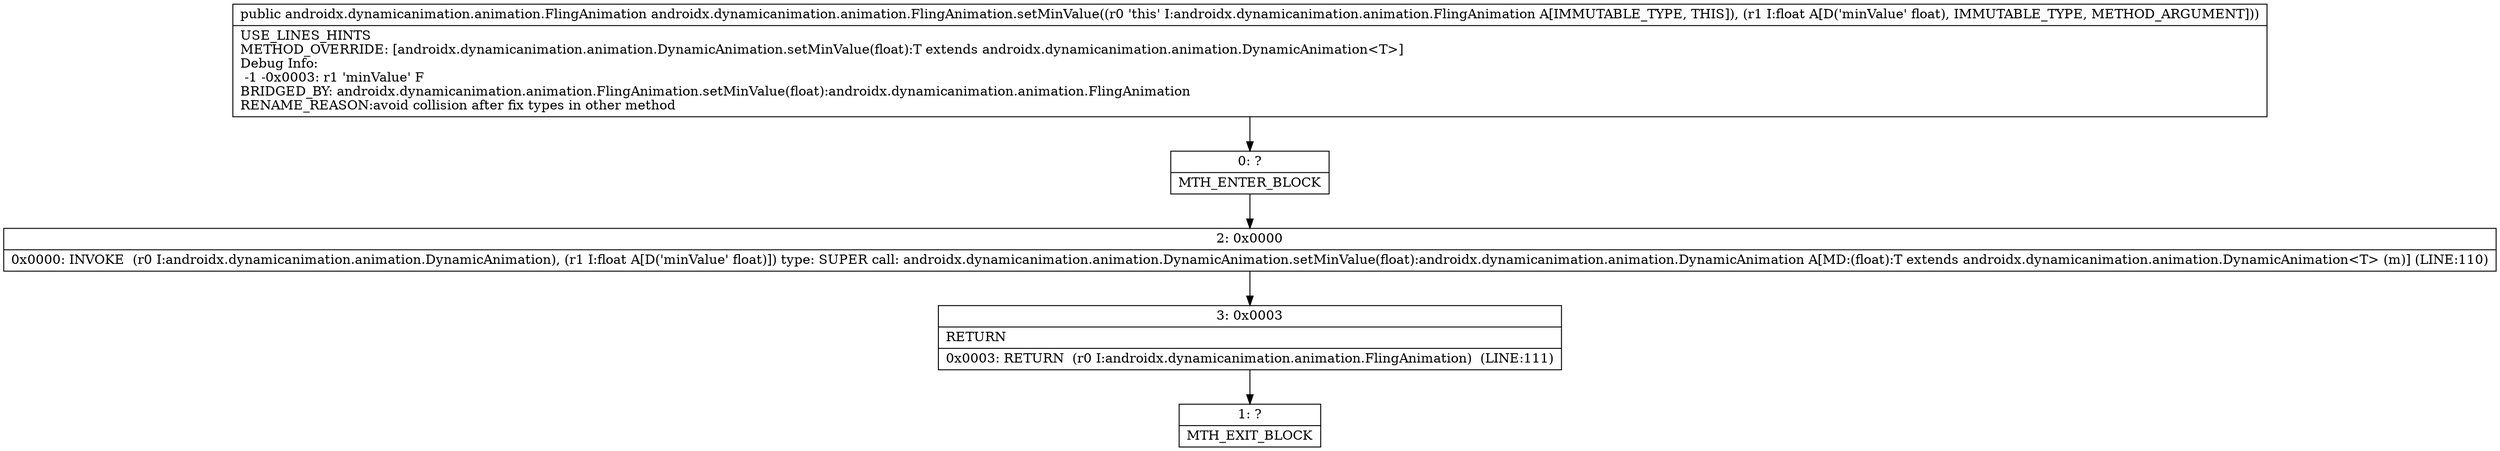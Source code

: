 digraph "CFG forandroidx.dynamicanimation.animation.FlingAnimation.setMinValue(F)Landroidx\/dynamicanimation\/animation\/FlingAnimation;" {
Node_0 [shape=record,label="{0\:\ ?|MTH_ENTER_BLOCK\l}"];
Node_2 [shape=record,label="{2\:\ 0x0000|0x0000: INVOKE  (r0 I:androidx.dynamicanimation.animation.DynamicAnimation), (r1 I:float A[D('minValue' float)]) type: SUPER call: androidx.dynamicanimation.animation.DynamicAnimation.setMinValue(float):androidx.dynamicanimation.animation.DynamicAnimation A[MD:(float):T extends androidx.dynamicanimation.animation.DynamicAnimation\<T\> (m)] (LINE:110)\l}"];
Node_3 [shape=record,label="{3\:\ 0x0003|RETURN\l|0x0003: RETURN  (r0 I:androidx.dynamicanimation.animation.FlingAnimation)  (LINE:111)\l}"];
Node_1 [shape=record,label="{1\:\ ?|MTH_EXIT_BLOCK\l}"];
MethodNode[shape=record,label="{public androidx.dynamicanimation.animation.FlingAnimation androidx.dynamicanimation.animation.FlingAnimation.setMinValue((r0 'this' I:androidx.dynamicanimation.animation.FlingAnimation A[IMMUTABLE_TYPE, THIS]), (r1 I:float A[D('minValue' float), IMMUTABLE_TYPE, METHOD_ARGUMENT]))  | USE_LINES_HINTS\lMETHOD_OVERRIDE: [androidx.dynamicanimation.animation.DynamicAnimation.setMinValue(float):T extends androidx.dynamicanimation.animation.DynamicAnimation\<T\>]\lDebug Info:\l  \-1 \-0x0003: r1 'minValue' F\lBRIDGED_BY: androidx.dynamicanimation.animation.FlingAnimation.setMinValue(float):androidx.dynamicanimation.animation.FlingAnimation\lRENAME_REASON:avoid collision after fix types in other method\l}"];
MethodNode -> Node_0;Node_0 -> Node_2;
Node_2 -> Node_3;
Node_3 -> Node_1;
}

